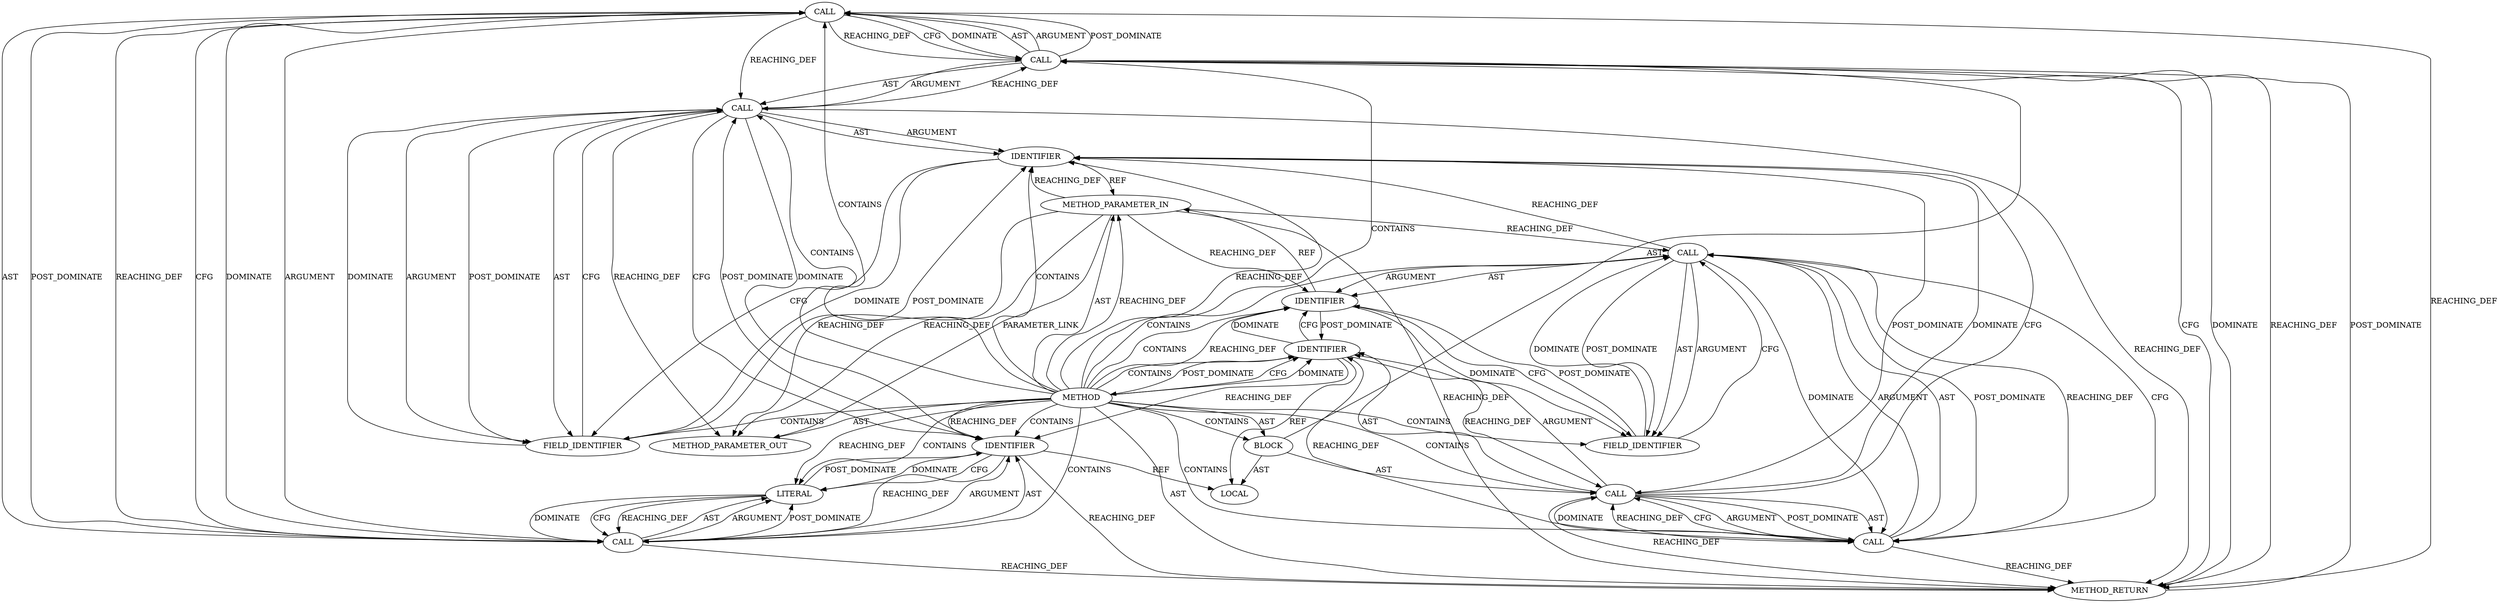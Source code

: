 digraph {
  2710 [label=CALL ORDER=2 ARGUMENT_INDEX=2 CODE="cpu_to_le64(counter + 1)" COLUMN_NUMBER=19 METHOD_FULL_NAME="cpu_to_le64" LINE_NUMBER=826 TYPE_FULL_NAME="<empty>" DISPATCH_TYPE="STATIC_DISPATCH" SIGNATURE="" NAME="cpu_to_le64"]
  2703 [label=CALL ORDER=1 ARGUMENT_INDEX=1 CODE="nonce->counter" COLUMN_NUMBER=24 METHOD_FULL_NAME="<operator>.indirectFieldAccess" LINE_NUMBER=825 TYPE_FULL_NAME="<empty>" DISPATCH_TYPE="STATIC_DISPATCH" SIGNATURE="" NAME="<operator>.indirectFieldAccess"]
  2706 [label=CALL ORDER=3 ARGUMENT_INDEX=-1 CODE="nonce->counter = cpu_to_le64(counter + 1)" COLUMN_NUMBER=2 METHOD_FULL_NAME="<operator>.assignment" LINE_NUMBER=826 TYPE_FULL_NAME="<empty>" DISPATCH_TYPE="STATIC_DISPATCH" SIGNATURE="" NAME="<operator>.assignment"]
  2704 [label=IDENTIFIER ORDER=1 ARGUMENT_INDEX=1 CODE="nonce" COLUMN_NUMBER=24 LINE_NUMBER=825 TYPE_FULL_NAME="ceph_gcm_nonce*" NAME="nonce"]
  2712 [label=IDENTIFIER ORDER=1 ARGUMENT_INDEX=1 CODE="counter" COLUMN_NUMBER=31 LINE_NUMBER=826 TYPE_FULL_NAME="u64" NAME="counter"]
  2707 [label=CALL ORDER=1 ARGUMENT_INDEX=1 CODE="nonce->counter" COLUMN_NUMBER=2 METHOD_FULL_NAME="<operator>.indirectFieldAccess" LINE_NUMBER=826 TYPE_FULL_NAME="<empty>" DISPATCH_TYPE="STATIC_DISPATCH" SIGNATURE="" NAME="<operator>.indirectFieldAccess"]
  2697 [label=METHOD_PARAMETER_IN ORDER=1 CODE="struct ceph_gcm_nonce *nonce" IS_VARIADIC=false COLUMN_NUMBER=27 LINE_NUMBER=821 TYPE_FULL_NAME="ceph_gcm_nonce*" EVALUATION_STRATEGY="BY_VALUE" INDEX=1 NAME="nonce"]
  2713 [label=LITERAL ORDER=2 ARGUMENT_INDEX=2 CODE="1" COLUMN_NUMBER=41 LINE_NUMBER=826 TYPE_FULL_NAME="int"]
  2702 [label=CALL ORDER=2 ARGUMENT_INDEX=2 CODE="le64_to_cpu(nonce->counter)" COLUMN_NUMBER=12 METHOD_FULL_NAME="le64_to_cpu" LINE_NUMBER=825 TYPE_FULL_NAME="<empty>" DISPATCH_TYPE="STATIC_DISPATCH" SIGNATURE="" NAME="le64_to_cpu"]
  2714 [label=METHOD_RETURN ORDER=3 CODE="RET" COLUMN_NUMBER=1 LINE_NUMBER=821 TYPE_FULL_NAME="void" EVALUATION_STRATEGY="BY_VALUE"]
  2709 [label=FIELD_IDENTIFIER ORDER=2 ARGUMENT_INDEX=2 CODE="counter" COLUMN_NUMBER=2 LINE_NUMBER=826 CANONICAL_NAME="counter"]
  2698 [label=BLOCK ORDER=2 ARGUMENT_INDEX=-1 CODE="{
	u64 counter;

	counter = le64_to_cpu(nonce->counter);
	nonce->counter = cpu_to_le64(counter + 1);
}" COLUMN_NUMBER=1 LINE_NUMBER=822 TYPE_FULL_NAME="void"]
  2701 [label=IDENTIFIER ORDER=1 ARGUMENT_INDEX=1 CODE="counter" COLUMN_NUMBER=2 LINE_NUMBER=825 TYPE_FULL_NAME="u64" NAME="counter"]
  2711 [label=CALL ORDER=1 ARGUMENT_INDEX=1 CODE="counter + 1" COLUMN_NUMBER=31 METHOD_FULL_NAME="<operator>.addition" LINE_NUMBER=826 TYPE_FULL_NAME="<empty>" DISPATCH_TYPE="STATIC_DISPATCH" SIGNATURE="" NAME="<operator>.addition"]
  13079 [label=METHOD_PARAMETER_OUT ORDER=1 CODE="struct ceph_gcm_nonce *nonce" IS_VARIADIC=false COLUMN_NUMBER=27 LINE_NUMBER=821 TYPE_FULL_NAME="ceph_gcm_nonce*" EVALUATION_STRATEGY="BY_VALUE" INDEX=1 NAME="nonce"]
  2696 [label=METHOD COLUMN_NUMBER=1 LINE_NUMBER=821 COLUMN_NUMBER_END=1 IS_EXTERNAL=false SIGNATURE="void gcm_inc_nonce (ceph_gcm_nonce*)" NAME="gcm_inc_nonce" AST_PARENT_TYPE="TYPE_DECL" AST_PARENT_FULL_NAME="file_code_old-a282a2f-decode_preamble-523.c:<global>" ORDER=46 CODE="static void gcm_inc_nonce(struct ceph_gcm_nonce *nonce)
{
	u64 counter;

	counter = le64_to_cpu(nonce->counter);
	nonce->counter = cpu_to_le64(counter + 1);
}" FULL_NAME="gcm_inc_nonce" LINE_NUMBER_END=827 FILENAME="file_code_old-a282a2f-decode_preamble-523.c"]
  2705 [label=FIELD_IDENTIFIER ORDER=2 ARGUMENT_INDEX=2 CODE="counter" COLUMN_NUMBER=24 LINE_NUMBER=825 CANONICAL_NAME="counter"]
  2708 [label=IDENTIFIER ORDER=1 ARGUMENT_INDEX=1 CODE="nonce" COLUMN_NUMBER=2 LINE_NUMBER=826 TYPE_FULL_NAME="ceph_gcm_nonce*" NAME="nonce"]
  2700 [label=CALL ORDER=2 ARGUMENT_INDEX=-1 CODE="counter = le64_to_cpu(nonce->counter)" COLUMN_NUMBER=2 METHOD_FULL_NAME="<operator>.assignment" LINE_NUMBER=825 TYPE_FULL_NAME="<empty>" DISPATCH_TYPE="STATIC_DISPATCH" SIGNATURE="" NAME="<operator>.assignment"]
  2699 [label=LOCAL ORDER=1 CODE="u64 counter" COLUMN_NUMBER=6 LINE_NUMBER=823 TYPE_FULL_NAME="u64" NAME="counter"]
  2712 -> 2714 [label=REACHING_DEF VARIABLE="counter"]
  2696 -> 2712 [label=REACHING_DEF VARIABLE=""]
  2711 -> 2713 [label=AST ]
  2701 -> 2704 [label=DOMINATE ]
  2710 -> 2711 [label=ARGUMENT ]
  2711 -> 2713 [label=ARGUMENT ]
  2704 -> 2701 [label=POST_DOMINATE ]
  2696 -> 2705 [label=CONTAINS ]
  2712 -> 2713 [label=DOMINATE ]
  2708 -> 2709 [label=DOMINATE ]
  2704 -> 2705 [label=DOMINATE ]
  2710 -> 2707 [label=REACHING_DEF VARIABLE="cpu_to_le64(counter + 1)"]
  2696 -> 2698 [label=AST ]
  2707 -> 2706 [label=REACHING_DEF VARIABLE="nonce->counter"]
  2696 -> 2708 [label=REACHING_DEF VARIABLE=""]
  2714 -> 2706 [label=POST_DOMINATE ]
  2706 -> 2707 [label=AST ]
  2713 -> 2711 [label=DOMINATE ]
  2706 -> 2714 [label=CFG ]
  2713 -> 2712 [label=POST_DOMINATE ]
  2705 -> 2703 [label=CFG ]
  2704 -> 2705 [label=CFG ]
  2700 -> 2702 [label=ARGUMENT ]
  2703 -> 2704 [label=AST ]
  2697 -> 13079 [label=PARAMETER_LINK ]
  2696 -> 2710 [label=CONTAINS ]
  2700 -> 2714 [label=REACHING_DEF VARIABLE="counter = le64_to_cpu(nonce->counter)"]
  2703 -> 2702 [label=REACHING_DEF VARIABLE="nonce->counter"]
  2711 -> 2710 [label=REACHING_DEF VARIABLE="counter + 1"]
  2696 -> 2697 [label=AST ]
  2704 -> 2697 [label=REF ]
  2696 -> 2704 [label=REACHING_DEF VARIABLE=""]
  2713 -> 2711 [label=CFG ]
  2711 -> 2710 [label=CFG ]
  2706 -> 2714 [label=DOMINATE ]
  2702 -> 2703 [label=ARGUMENT ]
  2709 -> 2707 [label=CFG ]
  2710 -> 2711 [label=AST ]
  2703 -> 2702 [label=CFG ]
  2701 -> 2704 [label=CFG ]
  2702 -> 2700 [label=DOMINATE ]
  2696 -> 2701 [label=CFG ]
  2711 -> 2710 [label=DOMINATE ]
  2710 -> 2711 [label=POST_DOMINATE ]
  2712 -> 2711 [label=REACHING_DEF VARIABLE="counter"]
  2698 -> 2699 [label=AST ]
  2696 -> 2701 [label=DOMINATE ]
  2700 -> 2701 [label=ARGUMENT ]
  2710 -> 2706 [label=REACHING_DEF VARIABLE="cpu_to_le64(counter + 1)"]
  2702 -> 2701 [label=REACHING_DEF VARIABLE="le64_to_cpu(nonce->counter)"]
  2696 -> 2706 [label=CONTAINS ]
  2707 -> 2709 [label=AST ]
  2703 -> 2708 [label=REACHING_DEF VARIABLE="nonce->counter"]
  2696 -> 2697 [label=REACHING_DEF VARIABLE=""]
  2697 -> 2704 [label=REACHING_DEF VARIABLE="nonce"]
  2712 -> 2713 [label=CFG ]
  2706 -> 2710 [label=AST ]
  2711 -> 2713 [label=POST_DOMINATE ]
  2700 -> 2702 [label=AST ]
  2707 -> 2709 [label=ARGUMENT ]
  2696 -> 2701 [label=CONTAINS ]
  2696 -> 2713 [label=REACHING_DEF VARIABLE=""]
  2703 -> 2705 [label=POST_DOMINATE ]
  2712 -> 2699 [label=REF ]
  2710 -> 2714 [label=REACHING_DEF VARIABLE="cpu_to_le64(counter + 1)"]
  2696 -> 13079 [label=AST ]
  2707 -> 2708 [label=ARGUMENT ]
  2711 -> 2712 [label=ARGUMENT ]
  2703 -> 2702 [label=DOMINATE ]
  2709 -> 2708 [label=POST_DOMINATE ]
  2701 -> 2699 [label=REF ]
  2707 -> 2712 [label=DOMINATE ]
  2701 -> 2712 [label=REACHING_DEF VARIABLE="counter"]
  2696 -> 2709 [label=CONTAINS ]
  2708 -> 2697 [label=REF ]
  2701 -> 2696 [label=POST_DOMINATE ]
  2702 -> 2703 [label=AST ]
  2710 -> 2706 [label=CFG ]
  2696 -> 2714 [label=AST ]
  2696 -> 2708 [label=CONTAINS ]
  2698 -> 2706 [label=AST ]
  2696 -> 2702 [label=CONTAINS ]
  2697 -> 13079 [label=REACHING_DEF VARIABLE="nonce"]
  2697 -> 13079 [label=REACHING_DEF VARIABLE="nonce"]
  2705 -> 2704 [label=POST_DOMINATE ]
  2702 -> 2700 [label=REACHING_DEF VARIABLE="le64_to_cpu(nonce->counter)"]
  2708 -> 2709 [label=CFG ]
  2696 -> 2704 [label=CONTAINS ]
  2707 -> 2714 [label=REACHING_DEF VARIABLE="nonce->counter"]
  2696 -> 2713 [label=CONTAINS ]
  2700 -> 2708 [label=DOMINATE ]
  2696 -> 2700 [label=CONTAINS ]
  2696 -> 2711 [label=CONTAINS ]
  2702 -> 2714 [label=REACHING_DEF VARIABLE="le64_to_cpu(nonce->counter)"]
  2711 -> 2714 [label=REACHING_DEF VARIABLE="counter + 1"]
  2703 -> 2705 [label=AST ]
  2713 -> 2711 [label=REACHING_DEF VARIABLE="1"]
  2707 -> 2712 [label=CFG ]
  2701 -> 2700 [label=REACHING_DEF VARIABLE="counter"]
  2697 -> 2703 [label=REACHING_DEF VARIABLE="nonce"]
  2702 -> 2703 [label=POST_DOMINATE ]
  2705 -> 2703 [label=DOMINATE ]
  2700 -> 2701 [label=AST ]
  2709 -> 2707 [label=DOMINATE ]
  2708 -> 2700 [label=POST_DOMINATE ]
  2697 -> 2714 [label=REACHING_DEF VARIABLE="nonce"]
  2710 -> 2706 [label=DOMINATE ]
  2697 -> 2708 [label=REACHING_DEF VARIABLE="nonce"]
  2706 -> 2714 [label=REACHING_DEF VARIABLE="nonce->counter = cpu_to_le64(counter + 1)"]
  2696 -> 2698 [label=CONTAINS ]
  2703 -> 2705 [label=ARGUMENT ]
  2696 -> 2712 [label=CONTAINS ]
  2696 -> 2707 [label=CONTAINS ]
  2711 -> 2712 [label=AST ]
  2707 -> 2708 [label=AST ]
  2696 -> 2703 [label=CONTAINS ]
  2700 -> 2702 [label=POST_DOMINATE ]
  2707 -> 2709 [label=POST_DOMINATE ]
  2703 -> 2704 [label=ARGUMENT ]
  2698 -> 2700 [label=AST ]
  2707 -> 13079 [label=REACHING_DEF VARIABLE="nonce->counter"]
  2702 -> 2700 [label=CFG ]
  2712 -> 2707 [label=POST_DOMINATE ]
  2706 -> 2710 [label=ARGUMENT ]
  2700 -> 2708 [label=CFG ]
  2706 -> 2710 [label=POST_DOMINATE ]
  2706 -> 2707 [label=ARGUMENT ]
}
